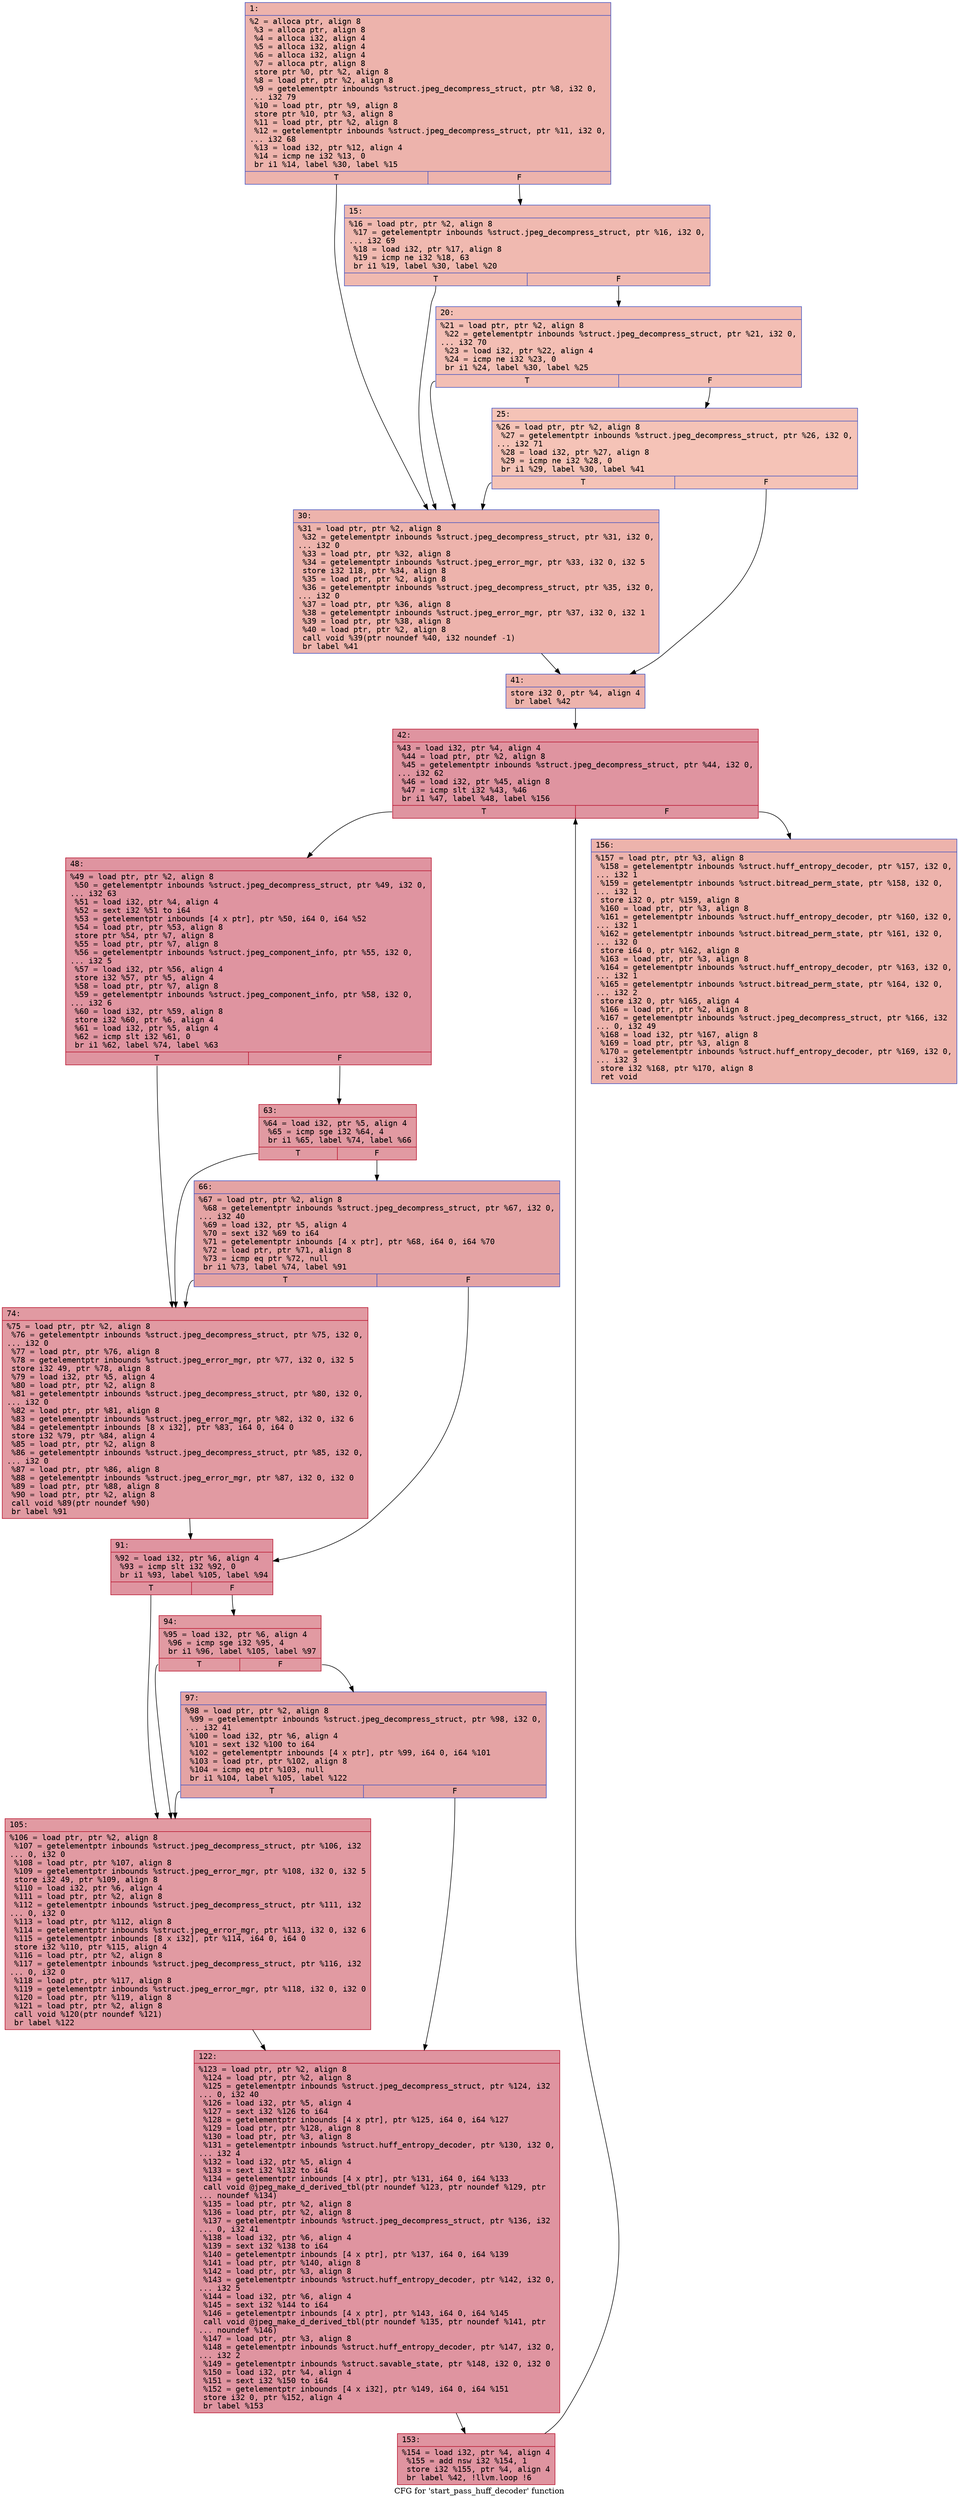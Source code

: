 digraph "CFG for 'start_pass_huff_decoder' function" {
	label="CFG for 'start_pass_huff_decoder' function";

	Node0x600000e1ba70 [shape=record,color="#3d50c3ff", style=filled, fillcolor="#d6524470" fontname="Courier",label="{1:\l|  %2 = alloca ptr, align 8\l  %3 = alloca ptr, align 8\l  %4 = alloca i32, align 4\l  %5 = alloca i32, align 4\l  %6 = alloca i32, align 4\l  %7 = alloca ptr, align 8\l  store ptr %0, ptr %2, align 8\l  %8 = load ptr, ptr %2, align 8\l  %9 = getelementptr inbounds %struct.jpeg_decompress_struct, ptr %8, i32 0,\l... i32 79\l  %10 = load ptr, ptr %9, align 8\l  store ptr %10, ptr %3, align 8\l  %11 = load ptr, ptr %2, align 8\l  %12 = getelementptr inbounds %struct.jpeg_decompress_struct, ptr %11, i32 0,\l... i32 68\l  %13 = load i32, ptr %12, align 4\l  %14 = icmp ne i32 %13, 0\l  br i1 %14, label %30, label %15\l|{<s0>T|<s1>F}}"];
	Node0x600000e1ba70:s0 -> Node0x600000e1bbb0[tooltip="1 -> 30\nProbability 62.50%" ];
	Node0x600000e1ba70:s1 -> Node0x600000e1bac0[tooltip="1 -> 15\nProbability 37.50%" ];
	Node0x600000e1bac0 [shape=record,color="#3d50c3ff", style=filled, fillcolor="#de614d70" fontname="Courier",label="{15:\l|  %16 = load ptr, ptr %2, align 8\l  %17 = getelementptr inbounds %struct.jpeg_decompress_struct, ptr %16, i32 0,\l... i32 69\l  %18 = load i32, ptr %17, align 8\l  %19 = icmp ne i32 %18, 63\l  br i1 %19, label %30, label %20\l|{<s0>T|<s1>F}}"];
	Node0x600000e1bac0:s0 -> Node0x600000e1bbb0[tooltip="15 -> 30\nProbability 50.00%" ];
	Node0x600000e1bac0:s1 -> Node0x600000e1bb10[tooltip="15 -> 20\nProbability 50.00%" ];
	Node0x600000e1bb10 [shape=record,color="#3d50c3ff", style=filled, fillcolor="#e36c5570" fontname="Courier",label="{20:\l|  %21 = load ptr, ptr %2, align 8\l  %22 = getelementptr inbounds %struct.jpeg_decompress_struct, ptr %21, i32 0,\l... i32 70\l  %23 = load i32, ptr %22, align 4\l  %24 = icmp ne i32 %23, 0\l  br i1 %24, label %30, label %25\l|{<s0>T|<s1>F}}"];
	Node0x600000e1bb10:s0 -> Node0x600000e1bbb0[tooltip="20 -> 30\nProbability 62.50%" ];
	Node0x600000e1bb10:s1 -> Node0x600000e1bb60[tooltip="20 -> 25\nProbability 37.50%" ];
	Node0x600000e1bb60 [shape=record,color="#3d50c3ff", style=filled, fillcolor="#e8765c70" fontname="Courier",label="{25:\l|  %26 = load ptr, ptr %2, align 8\l  %27 = getelementptr inbounds %struct.jpeg_decompress_struct, ptr %26, i32 0,\l... i32 71\l  %28 = load i32, ptr %27, align 8\l  %29 = icmp ne i32 %28, 0\l  br i1 %29, label %30, label %41\l|{<s0>T|<s1>F}}"];
	Node0x600000e1bb60:s0 -> Node0x600000e1bbb0[tooltip="25 -> 30\nProbability 62.50%" ];
	Node0x600000e1bb60:s1 -> Node0x600000e1bc00[tooltip="25 -> 41\nProbability 37.50%" ];
	Node0x600000e1bbb0 [shape=record,color="#3d50c3ff", style=filled, fillcolor="#d6524470" fontname="Courier",label="{30:\l|  %31 = load ptr, ptr %2, align 8\l  %32 = getelementptr inbounds %struct.jpeg_decompress_struct, ptr %31, i32 0,\l... i32 0\l  %33 = load ptr, ptr %32, align 8\l  %34 = getelementptr inbounds %struct.jpeg_error_mgr, ptr %33, i32 0, i32 5\l  store i32 118, ptr %34, align 8\l  %35 = load ptr, ptr %2, align 8\l  %36 = getelementptr inbounds %struct.jpeg_decompress_struct, ptr %35, i32 0,\l... i32 0\l  %37 = load ptr, ptr %36, align 8\l  %38 = getelementptr inbounds %struct.jpeg_error_mgr, ptr %37, i32 0, i32 1\l  %39 = load ptr, ptr %38, align 8\l  %40 = load ptr, ptr %2, align 8\l  call void %39(ptr noundef %40, i32 noundef -1)\l  br label %41\l}"];
	Node0x600000e1bbb0 -> Node0x600000e1bc00[tooltip="30 -> 41\nProbability 100.00%" ];
	Node0x600000e1bc00 [shape=record,color="#3d50c3ff", style=filled, fillcolor="#d6524470" fontname="Courier",label="{41:\l|  store i32 0, ptr %4, align 4\l  br label %42\l}"];
	Node0x600000e1bc00 -> Node0x600000e1bc50[tooltip="41 -> 42\nProbability 100.00%" ];
	Node0x600000e1bc50 [shape=record,color="#b70d28ff", style=filled, fillcolor="#b70d2870" fontname="Courier",label="{42:\l|  %43 = load i32, ptr %4, align 4\l  %44 = load ptr, ptr %2, align 8\l  %45 = getelementptr inbounds %struct.jpeg_decompress_struct, ptr %44, i32 0,\l... i32 62\l  %46 = load i32, ptr %45, align 8\l  %47 = icmp slt i32 %43, %46\l  br i1 %47, label %48, label %156\l|{<s0>T|<s1>F}}"];
	Node0x600000e1bc50:s0 -> Node0x600000e1bca0[tooltip="42 -> 48\nProbability 96.88%" ];
	Node0x600000e1bc50:s1 -> Node0x600000e1c000[tooltip="42 -> 156\nProbability 3.12%" ];
	Node0x600000e1bca0 [shape=record,color="#b70d28ff", style=filled, fillcolor="#b70d2870" fontname="Courier",label="{48:\l|  %49 = load ptr, ptr %2, align 8\l  %50 = getelementptr inbounds %struct.jpeg_decompress_struct, ptr %49, i32 0,\l... i32 63\l  %51 = load i32, ptr %4, align 4\l  %52 = sext i32 %51 to i64\l  %53 = getelementptr inbounds [4 x ptr], ptr %50, i64 0, i64 %52\l  %54 = load ptr, ptr %53, align 8\l  store ptr %54, ptr %7, align 8\l  %55 = load ptr, ptr %7, align 8\l  %56 = getelementptr inbounds %struct.jpeg_component_info, ptr %55, i32 0,\l... i32 5\l  %57 = load i32, ptr %56, align 4\l  store i32 %57, ptr %5, align 4\l  %58 = load ptr, ptr %7, align 8\l  %59 = getelementptr inbounds %struct.jpeg_component_info, ptr %58, i32 0,\l... i32 6\l  %60 = load i32, ptr %59, align 8\l  store i32 %60, ptr %6, align 4\l  %61 = load i32, ptr %5, align 4\l  %62 = icmp slt i32 %61, 0\l  br i1 %62, label %74, label %63\l|{<s0>T|<s1>F}}"];
	Node0x600000e1bca0:s0 -> Node0x600000e1bd90[tooltip="48 -> 74\nProbability 37.50%" ];
	Node0x600000e1bca0:s1 -> Node0x600000e1bcf0[tooltip="48 -> 63\nProbability 62.50%" ];
	Node0x600000e1bcf0 [shape=record,color="#b70d28ff", style=filled, fillcolor="#bb1b2c70" fontname="Courier",label="{63:\l|  %64 = load i32, ptr %5, align 4\l  %65 = icmp sge i32 %64, 4\l  br i1 %65, label %74, label %66\l|{<s0>T|<s1>F}}"];
	Node0x600000e1bcf0:s0 -> Node0x600000e1bd90[tooltip="63 -> 74\nProbability 50.00%" ];
	Node0x600000e1bcf0:s1 -> Node0x600000e1bd40[tooltip="63 -> 66\nProbability 50.00%" ];
	Node0x600000e1bd40 [shape=record,color="#3d50c3ff", style=filled, fillcolor="#c32e3170" fontname="Courier",label="{66:\l|  %67 = load ptr, ptr %2, align 8\l  %68 = getelementptr inbounds %struct.jpeg_decompress_struct, ptr %67, i32 0,\l... i32 40\l  %69 = load i32, ptr %5, align 4\l  %70 = sext i32 %69 to i64\l  %71 = getelementptr inbounds [4 x ptr], ptr %68, i64 0, i64 %70\l  %72 = load ptr, ptr %71, align 8\l  %73 = icmp eq ptr %72, null\l  br i1 %73, label %74, label %91\l|{<s0>T|<s1>F}}"];
	Node0x600000e1bd40:s0 -> Node0x600000e1bd90[tooltip="66 -> 74\nProbability 37.50%" ];
	Node0x600000e1bd40:s1 -> Node0x600000e1bde0[tooltip="66 -> 91\nProbability 62.50%" ];
	Node0x600000e1bd90 [shape=record,color="#b70d28ff", style=filled, fillcolor="#bb1b2c70" fontname="Courier",label="{74:\l|  %75 = load ptr, ptr %2, align 8\l  %76 = getelementptr inbounds %struct.jpeg_decompress_struct, ptr %75, i32 0,\l... i32 0\l  %77 = load ptr, ptr %76, align 8\l  %78 = getelementptr inbounds %struct.jpeg_error_mgr, ptr %77, i32 0, i32 5\l  store i32 49, ptr %78, align 8\l  %79 = load i32, ptr %5, align 4\l  %80 = load ptr, ptr %2, align 8\l  %81 = getelementptr inbounds %struct.jpeg_decompress_struct, ptr %80, i32 0,\l... i32 0\l  %82 = load ptr, ptr %81, align 8\l  %83 = getelementptr inbounds %struct.jpeg_error_mgr, ptr %82, i32 0, i32 6\l  %84 = getelementptr inbounds [8 x i32], ptr %83, i64 0, i64 0\l  store i32 %79, ptr %84, align 4\l  %85 = load ptr, ptr %2, align 8\l  %86 = getelementptr inbounds %struct.jpeg_decompress_struct, ptr %85, i32 0,\l... i32 0\l  %87 = load ptr, ptr %86, align 8\l  %88 = getelementptr inbounds %struct.jpeg_error_mgr, ptr %87, i32 0, i32 0\l  %89 = load ptr, ptr %88, align 8\l  %90 = load ptr, ptr %2, align 8\l  call void %89(ptr noundef %90)\l  br label %91\l}"];
	Node0x600000e1bd90 -> Node0x600000e1bde0[tooltip="74 -> 91\nProbability 100.00%" ];
	Node0x600000e1bde0 [shape=record,color="#b70d28ff", style=filled, fillcolor="#b70d2870" fontname="Courier",label="{91:\l|  %92 = load i32, ptr %6, align 4\l  %93 = icmp slt i32 %92, 0\l  br i1 %93, label %105, label %94\l|{<s0>T|<s1>F}}"];
	Node0x600000e1bde0:s0 -> Node0x600000e1bed0[tooltip="91 -> 105\nProbability 37.50%" ];
	Node0x600000e1bde0:s1 -> Node0x600000e1be30[tooltip="91 -> 94\nProbability 62.50%" ];
	Node0x600000e1be30 [shape=record,color="#b70d28ff", style=filled, fillcolor="#bb1b2c70" fontname="Courier",label="{94:\l|  %95 = load i32, ptr %6, align 4\l  %96 = icmp sge i32 %95, 4\l  br i1 %96, label %105, label %97\l|{<s0>T|<s1>F}}"];
	Node0x600000e1be30:s0 -> Node0x600000e1bed0[tooltip="94 -> 105\nProbability 50.00%" ];
	Node0x600000e1be30:s1 -> Node0x600000e1be80[tooltip="94 -> 97\nProbability 50.00%" ];
	Node0x600000e1be80 [shape=record,color="#3d50c3ff", style=filled, fillcolor="#c32e3170" fontname="Courier",label="{97:\l|  %98 = load ptr, ptr %2, align 8\l  %99 = getelementptr inbounds %struct.jpeg_decompress_struct, ptr %98, i32 0,\l... i32 41\l  %100 = load i32, ptr %6, align 4\l  %101 = sext i32 %100 to i64\l  %102 = getelementptr inbounds [4 x ptr], ptr %99, i64 0, i64 %101\l  %103 = load ptr, ptr %102, align 8\l  %104 = icmp eq ptr %103, null\l  br i1 %104, label %105, label %122\l|{<s0>T|<s1>F}}"];
	Node0x600000e1be80:s0 -> Node0x600000e1bed0[tooltip="97 -> 105\nProbability 37.50%" ];
	Node0x600000e1be80:s1 -> Node0x600000e1bf20[tooltip="97 -> 122\nProbability 62.50%" ];
	Node0x600000e1bed0 [shape=record,color="#b70d28ff", style=filled, fillcolor="#bb1b2c70" fontname="Courier",label="{105:\l|  %106 = load ptr, ptr %2, align 8\l  %107 = getelementptr inbounds %struct.jpeg_decompress_struct, ptr %106, i32\l... 0, i32 0\l  %108 = load ptr, ptr %107, align 8\l  %109 = getelementptr inbounds %struct.jpeg_error_mgr, ptr %108, i32 0, i32 5\l  store i32 49, ptr %109, align 8\l  %110 = load i32, ptr %6, align 4\l  %111 = load ptr, ptr %2, align 8\l  %112 = getelementptr inbounds %struct.jpeg_decompress_struct, ptr %111, i32\l... 0, i32 0\l  %113 = load ptr, ptr %112, align 8\l  %114 = getelementptr inbounds %struct.jpeg_error_mgr, ptr %113, i32 0, i32 6\l  %115 = getelementptr inbounds [8 x i32], ptr %114, i64 0, i64 0\l  store i32 %110, ptr %115, align 4\l  %116 = load ptr, ptr %2, align 8\l  %117 = getelementptr inbounds %struct.jpeg_decompress_struct, ptr %116, i32\l... 0, i32 0\l  %118 = load ptr, ptr %117, align 8\l  %119 = getelementptr inbounds %struct.jpeg_error_mgr, ptr %118, i32 0, i32 0\l  %120 = load ptr, ptr %119, align 8\l  %121 = load ptr, ptr %2, align 8\l  call void %120(ptr noundef %121)\l  br label %122\l}"];
	Node0x600000e1bed0 -> Node0x600000e1bf20[tooltip="105 -> 122\nProbability 100.00%" ];
	Node0x600000e1bf20 [shape=record,color="#b70d28ff", style=filled, fillcolor="#b70d2870" fontname="Courier",label="{122:\l|  %123 = load ptr, ptr %2, align 8\l  %124 = load ptr, ptr %2, align 8\l  %125 = getelementptr inbounds %struct.jpeg_decompress_struct, ptr %124, i32\l... 0, i32 40\l  %126 = load i32, ptr %5, align 4\l  %127 = sext i32 %126 to i64\l  %128 = getelementptr inbounds [4 x ptr], ptr %125, i64 0, i64 %127\l  %129 = load ptr, ptr %128, align 8\l  %130 = load ptr, ptr %3, align 8\l  %131 = getelementptr inbounds %struct.huff_entropy_decoder, ptr %130, i32 0,\l... i32 4\l  %132 = load i32, ptr %5, align 4\l  %133 = sext i32 %132 to i64\l  %134 = getelementptr inbounds [4 x ptr], ptr %131, i64 0, i64 %133\l  call void @jpeg_make_d_derived_tbl(ptr noundef %123, ptr noundef %129, ptr\l... noundef %134)\l  %135 = load ptr, ptr %2, align 8\l  %136 = load ptr, ptr %2, align 8\l  %137 = getelementptr inbounds %struct.jpeg_decompress_struct, ptr %136, i32\l... 0, i32 41\l  %138 = load i32, ptr %6, align 4\l  %139 = sext i32 %138 to i64\l  %140 = getelementptr inbounds [4 x ptr], ptr %137, i64 0, i64 %139\l  %141 = load ptr, ptr %140, align 8\l  %142 = load ptr, ptr %3, align 8\l  %143 = getelementptr inbounds %struct.huff_entropy_decoder, ptr %142, i32 0,\l... i32 5\l  %144 = load i32, ptr %6, align 4\l  %145 = sext i32 %144 to i64\l  %146 = getelementptr inbounds [4 x ptr], ptr %143, i64 0, i64 %145\l  call void @jpeg_make_d_derived_tbl(ptr noundef %135, ptr noundef %141, ptr\l... noundef %146)\l  %147 = load ptr, ptr %3, align 8\l  %148 = getelementptr inbounds %struct.huff_entropy_decoder, ptr %147, i32 0,\l... i32 2\l  %149 = getelementptr inbounds %struct.savable_state, ptr %148, i32 0, i32 0\l  %150 = load i32, ptr %4, align 4\l  %151 = sext i32 %150 to i64\l  %152 = getelementptr inbounds [4 x i32], ptr %149, i64 0, i64 %151\l  store i32 0, ptr %152, align 4\l  br label %153\l}"];
	Node0x600000e1bf20 -> Node0x600000e1bf70[tooltip="122 -> 153\nProbability 100.00%" ];
	Node0x600000e1bf70 [shape=record,color="#b70d28ff", style=filled, fillcolor="#b70d2870" fontname="Courier",label="{153:\l|  %154 = load i32, ptr %4, align 4\l  %155 = add nsw i32 %154, 1\l  store i32 %155, ptr %4, align 4\l  br label %42, !llvm.loop !6\l}"];
	Node0x600000e1bf70 -> Node0x600000e1bc50[tooltip="153 -> 42\nProbability 100.00%" ];
	Node0x600000e1c000 [shape=record,color="#3d50c3ff", style=filled, fillcolor="#d6524470" fontname="Courier",label="{156:\l|  %157 = load ptr, ptr %3, align 8\l  %158 = getelementptr inbounds %struct.huff_entropy_decoder, ptr %157, i32 0,\l... i32 1\l  %159 = getelementptr inbounds %struct.bitread_perm_state, ptr %158, i32 0,\l... i32 1\l  store i32 0, ptr %159, align 8\l  %160 = load ptr, ptr %3, align 8\l  %161 = getelementptr inbounds %struct.huff_entropy_decoder, ptr %160, i32 0,\l... i32 1\l  %162 = getelementptr inbounds %struct.bitread_perm_state, ptr %161, i32 0,\l... i32 0\l  store i64 0, ptr %162, align 8\l  %163 = load ptr, ptr %3, align 8\l  %164 = getelementptr inbounds %struct.huff_entropy_decoder, ptr %163, i32 0,\l... i32 1\l  %165 = getelementptr inbounds %struct.bitread_perm_state, ptr %164, i32 0,\l... i32 2\l  store i32 0, ptr %165, align 4\l  %166 = load ptr, ptr %2, align 8\l  %167 = getelementptr inbounds %struct.jpeg_decompress_struct, ptr %166, i32\l... 0, i32 49\l  %168 = load i32, ptr %167, align 8\l  %169 = load ptr, ptr %3, align 8\l  %170 = getelementptr inbounds %struct.huff_entropy_decoder, ptr %169, i32 0,\l... i32 3\l  store i32 %168, ptr %170, align 8\l  ret void\l}"];
}
